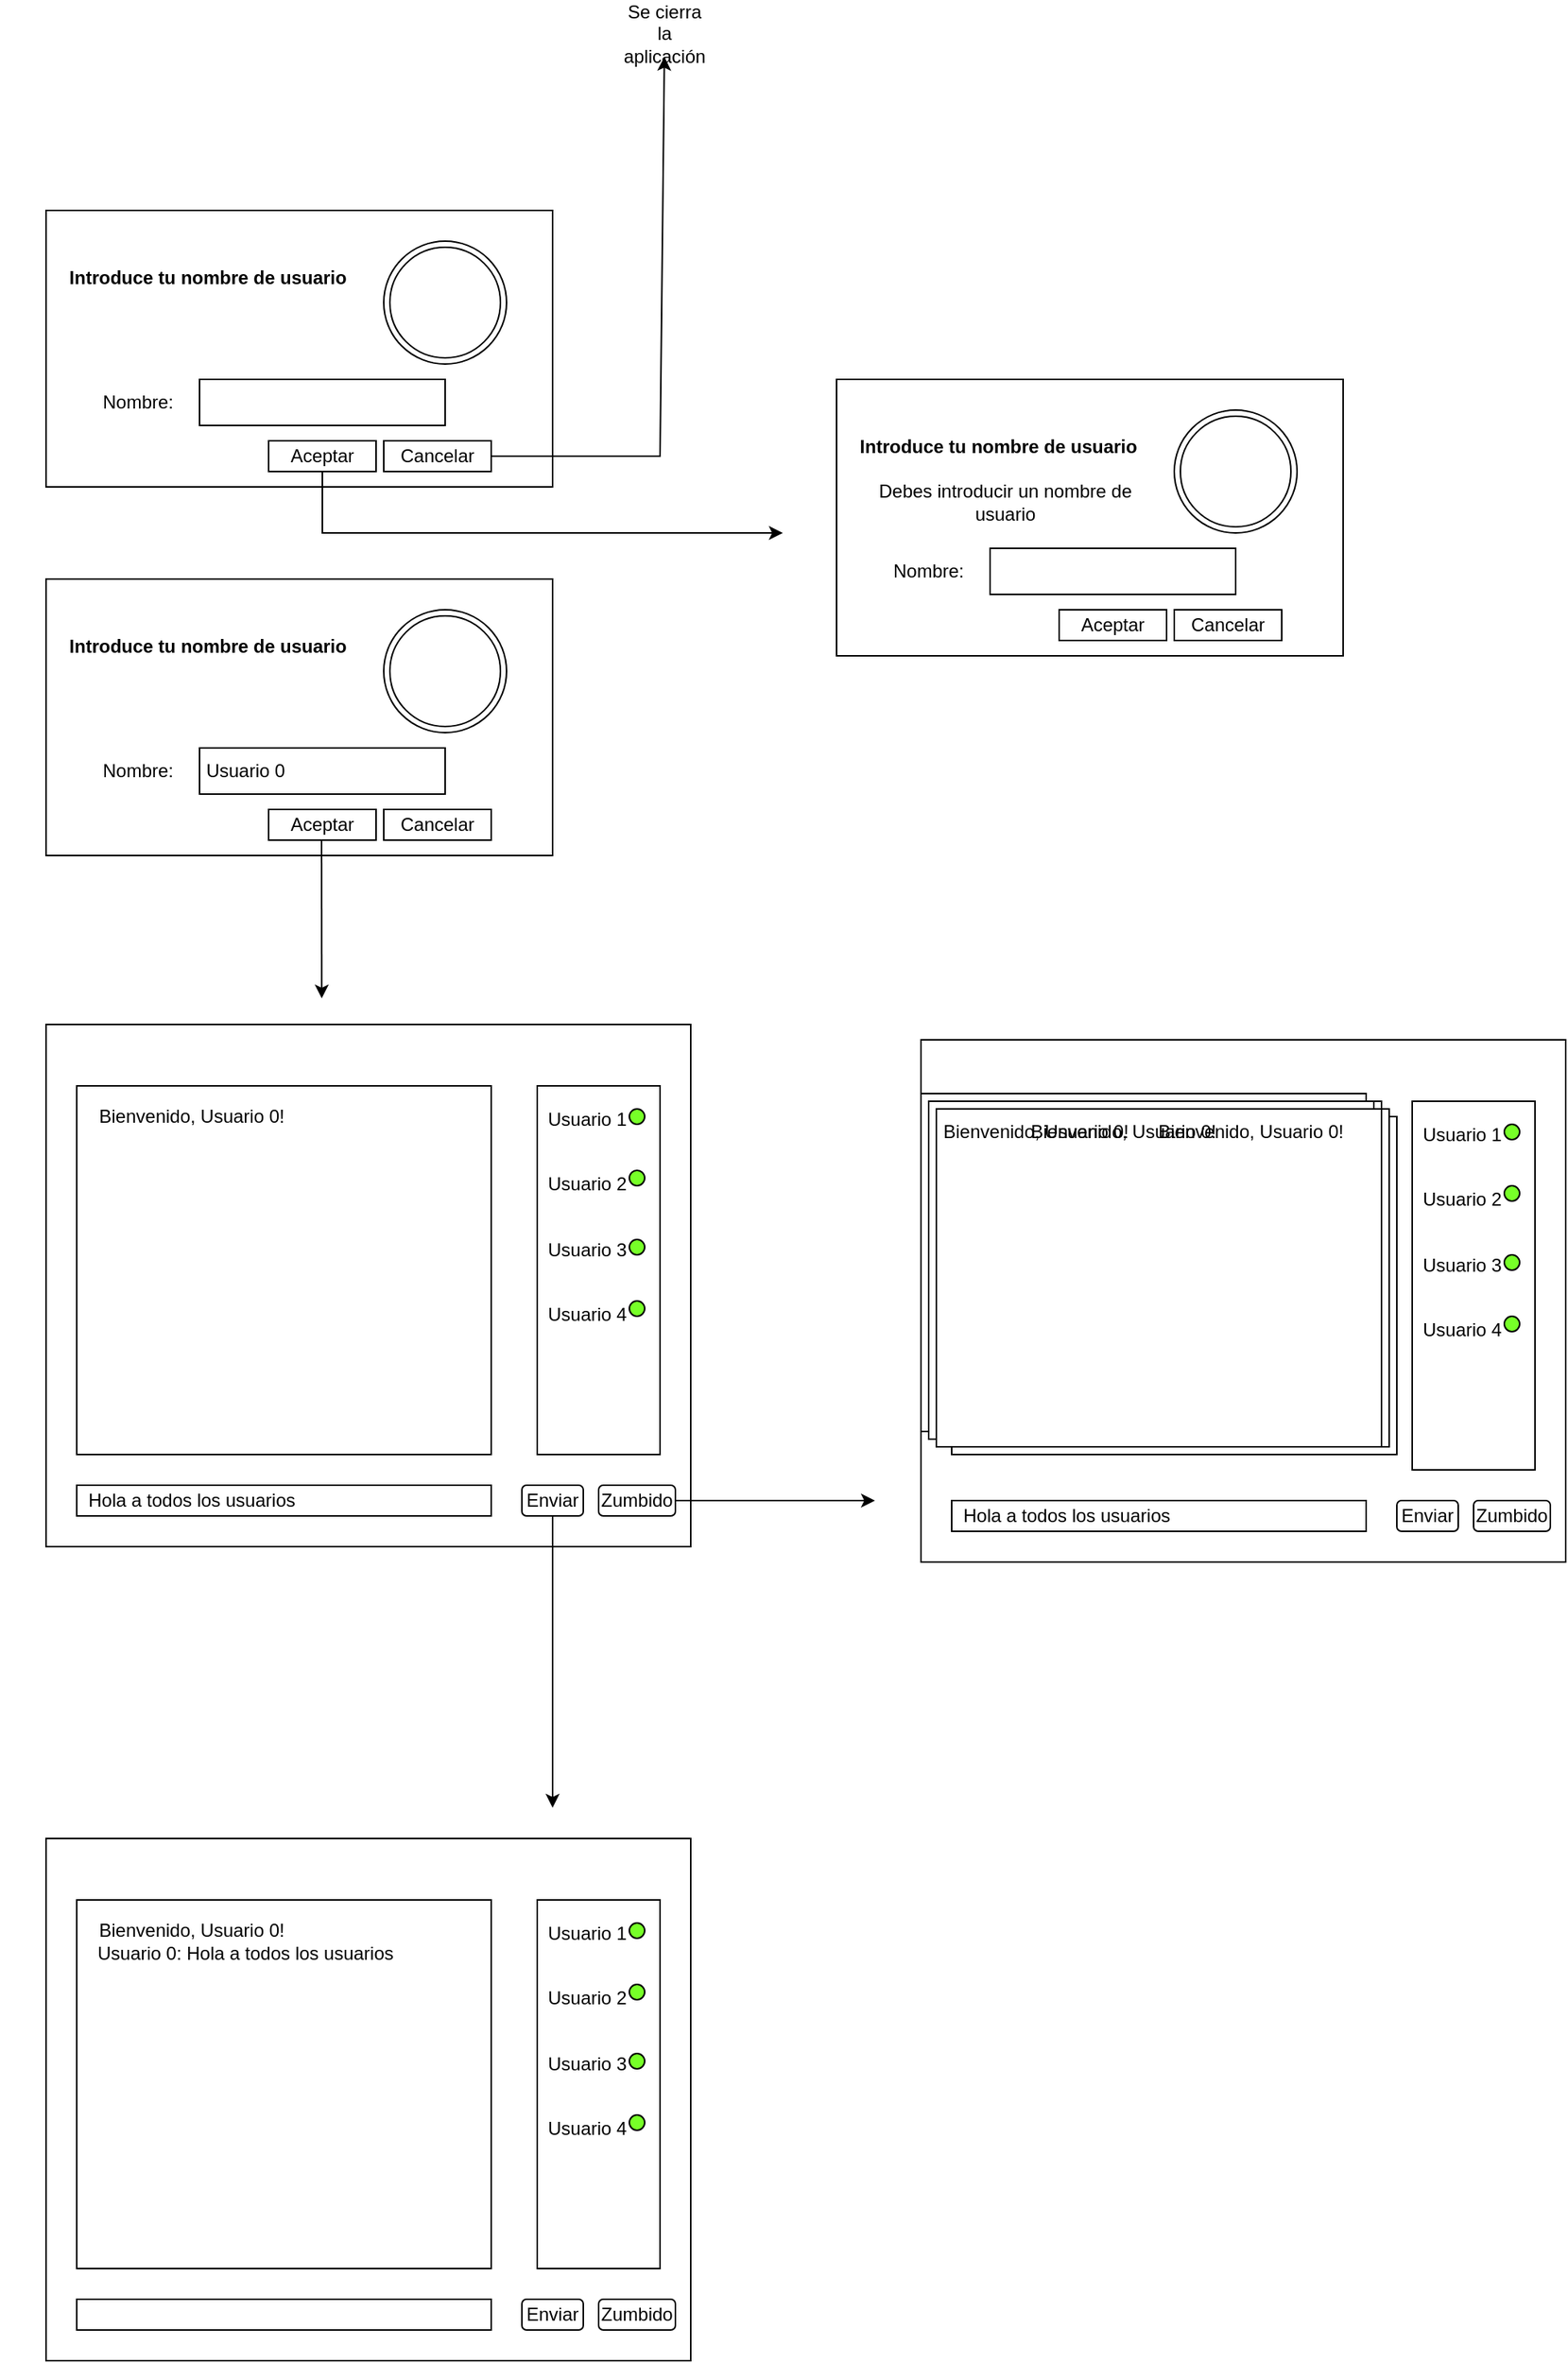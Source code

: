 <mxfile version="26.0.16">
  <diagram name="Página-1" id="YK3LE2lmsFPkVxMwnubo">
    <mxGraphModel dx="1318" dy="1680" grid="1" gridSize="10" guides="1" tooltips="1" connect="1" arrows="1" fold="1" page="1" pageScale="1" pageWidth="827" pageHeight="1169" math="0" shadow="0">
      <root>
        <mxCell id="0" />
        <mxCell id="1" parent="0" />
        <mxCell id="Vnj8ahKII1eqrUuesVkK-2" value="" style="rounded=0;whiteSpace=wrap;html=1;" vertex="1" parent="1">
          <mxGeometry x="40" y="40" width="330" height="180" as="geometry" />
        </mxCell>
        <mxCell id="Vnj8ahKII1eqrUuesVkK-3" value="" style="ellipse;shape=doubleEllipse;whiteSpace=wrap;html=1;aspect=fixed;" vertex="1" parent="1">
          <mxGeometry x="260" y="60" width="80" height="80" as="geometry" />
        </mxCell>
        <mxCell id="Vnj8ahKII1eqrUuesVkK-4" value="&lt;font style=&quot;font-size: 12px;&quot;&gt;Introduce tu nombre de usuario&lt;/font&gt;" style="text;strokeColor=none;fillColor=none;html=1;fontSize=24;fontStyle=1;verticalAlign=middle;align=center;" vertex="1" parent="1">
          <mxGeometry x="10" y="80" width="270" as="geometry" />
        </mxCell>
        <mxCell id="Vnj8ahKII1eqrUuesVkK-5" value="Nombre:" style="text;html=1;align=center;verticalAlign=middle;whiteSpace=wrap;rounded=0;" vertex="1" parent="1">
          <mxGeometry x="70" y="150" width="60" height="30" as="geometry" />
        </mxCell>
        <mxCell id="Vnj8ahKII1eqrUuesVkK-6" value="" style="rounded=0;whiteSpace=wrap;html=1;" vertex="1" parent="1">
          <mxGeometry x="140" y="150" width="160" height="30" as="geometry" />
        </mxCell>
        <mxCell id="Vnj8ahKII1eqrUuesVkK-7" value="Aceptar" style="rounded=0;whiteSpace=wrap;html=1;" vertex="1" parent="1">
          <mxGeometry x="185" y="190" width="70" height="20" as="geometry" />
        </mxCell>
        <mxCell id="Vnj8ahKII1eqrUuesVkK-8" value="Cancelar" style="rounded=0;whiteSpace=wrap;html=1;" vertex="1" parent="1">
          <mxGeometry x="260" y="190" width="70" height="20" as="geometry" />
        </mxCell>
        <mxCell id="Vnj8ahKII1eqrUuesVkK-9" value="" style="rounded=0;whiteSpace=wrap;html=1;" vertex="1" parent="1">
          <mxGeometry x="40" y="330" width="420" height="340" as="geometry" />
        </mxCell>
        <mxCell id="Vnj8ahKII1eqrUuesVkK-10" value="" style="endArrow=classic;html=1;rounded=0;exitX=0.533;exitY=0.983;exitDx=0;exitDy=0;exitPerimeter=0;" edge="1" parent="1">
          <mxGeometry width="50" height="50" relative="1" as="geometry">
            <mxPoint x="219.5" y="210.0" as="sourcePoint" />
            <mxPoint x="219.61" y="313.06" as="targetPoint" />
          </mxGeometry>
        </mxCell>
        <mxCell id="Vnj8ahKII1eqrUuesVkK-11" value="" style="rounded=0;whiteSpace=wrap;html=1;" vertex="1" parent="1">
          <mxGeometry x="360" y="370" width="80" height="240" as="geometry" />
        </mxCell>
        <mxCell id="Vnj8ahKII1eqrUuesVkK-12" value="" style="rounded=0;whiteSpace=wrap;html=1;" vertex="1" parent="1">
          <mxGeometry x="60" y="370" width="270" height="240" as="geometry" />
        </mxCell>
        <mxCell id="Vnj8ahKII1eqrUuesVkK-13" value="" style="rounded=0;whiteSpace=wrap;html=1;" vertex="1" parent="1">
          <mxGeometry x="60" y="630" width="270" height="20" as="geometry" />
        </mxCell>
        <mxCell id="Vnj8ahKII1eqrUuesVkK-14" value="Enviar" style="rounded=1;whiteSpace=wrap;html=1;" vertex="1" parent="1">
          <mxGeometry x="350" y="630" width="40" height="20" as="geometry" />
        </mxCell>
        <mxCell id="Vnj8ahKII1eqrUuesVkK-15" value="Zumbido" style="rounded=1;whiteSpace=wrap;html=1;" vertex="1" parent="1">
          <mxGeometry x="400" y="630" width="50" height="20" as="geometry" />
        </mxCell>
        <mxCell id="Vnj8ahKII1eqrUuesVkK-17" value="" style="shape=table;startSize=0;container=1;collapsible=0;childLayout=tableLayout;fontSize=11;fillColor=none;strokeColor=none;" vertex="1" parent="1">
          <mxGeometry x="360" y="370" width="80" height="170" as="geometry" />
        </mxCell>
        <mxCell id="Vnj8ahKII1eqrUuesVkK-18" value="" style="shape=tableRow;horizontal=0;startSize=0;swimlaneHead=0;swimlaneBody=0;strokeColor=inherit;top=0;left=0;bottom=0;right=0;collapsible=0;dropTarget=0;fillColor=none;points=[[0,0.5],[1,0.5]];portConstraint=eastwest;fontSize=16;" vertex="1" parent="Vnj8ahKII1eqrUuesVkK-17">
          <mxGeometry width="80" height="43" as="geometry" />
        </mxCell>
        <mxCell id="Vnj8ahKII1eqrUuesVkK-19" value="Usuario 1" style="shape=partialRectangle;html=1;whiteSpace=wrap;connectable=0;strokeColor=inherit;overflow=hidden;fillColor=none;top=0;left=0;bottom=0;right=0;pointerEvents=1;fontSize=12;align=left;spacingLeft=5;" vertex="1" parent="Vnj8ahKII1eqrUuesVkK-18">
          <mxGeometry width="80" height="43" as="geometry">
            <mxRectangle width="80" height="43" as="alternateBounds" />
          </mxGeometry>
        </mxCell>
        <mxCell id="Vnj8ahKII1eqrUuesVkK-20" value="" style="shape=tableRow;horizontal=0;startSize=0;swimlaneHead=0;swimlaneBody=0;strokeColor=inherit;top=0;left=0;bottom=0;right=0;collapsible=0;dropTarget=0;fillColor=none;points=[[0,0.5],[1,0.5]];portConstraint=eastwest;fontSize=16;" vertex="1" parent="Vnj8ahKII1eqrUuesVkK-17">
          <mxGeometry y="43" width="80" height="42" as="geometry" />
        </mxCell>
        <mxCell id="Vnj8ahKII1eqrUuesVkK-21" value="Usuario 2" style="shape=partialRectangle;html=1;whiteSpace=wrap;connectable=0;strokeColor=inherit;overflow=hidden;fillColor=none;top=0;left=0;bottom=0;right=0;pointerEvents=1;fontSize=12;align=left;spacingLeft=5;" vertex="1" parent="Vnj8ahKII1eqrUuesVkK-20">
          <mxGeometry width="80" height="42" as="geometry">
            <mxRectangle width="80" height="42" as="alternateBounds" />
          </mxGeometry>
        </mxCell>
        <mxCell id="Vnj8ahKII1eqrUuesVkK-22" value="" style="shape=tableRow;horizontal=0;startSize=0;swimlaneHead=0;swimlaneBody=0;strokeColor=inherit;top=0;left=0;bottom=0;right=0;collapsible=0;dropTarget=0;fillColor=none;points=[[0,0.5],[1,0.5]];portConstraint=eastwest;fontSize=16;" vertex="1" parent="Vnj8ahKII1eqrUuesVkK-17">
          <mxGeometry y="85" width="80" height="43" as="geometry" />
        </mxCell>
        <mxCell id="Vnj8ahKII1eqrUuesVkK-23" value="Usuario 3" style="shape=partialRectangle;html=1;whiteSpace=wrap;connectable=0;strokeColor=inherit;overflow=hidden;fillColor=none;top=0;left=0;bottom=0;right=0;pointerEvents=1;fontSize=12;align=left;spacingLeft=5;" vertex="1" parent="Vnj8ahKII1eqrUuesVkK-22">
          <mxGeometry width="80" height="43" as="geometry">
            <mxRectangle width="80" height="43" as="alternateBounds" />
          </mxGeometry>
        </mxCell>
        <mxCell id="Vnj8ahKII1eqrUuesVkK-24" style="shape=tableRow;horizontal=0;startSize=0;swimlaneHead=0;swimlaneBody=0;strokeColor=inherit;top=0;left=0;bottom=0;right=0;collapsible=0;dropTarget=0;fillColor=none;points=[[0,0.5],[1,0.5]];portConstraint=eastwest;fontSize=16;" vertex="1" parent="Vnj8ahKII1eqrUuesVkK-17">
          <mxGeometry y="128" width="80" height="42" as="geometry" />
        </mxCell>
        <mxCell id="Vnj8ahKII1eqrUuesVkK-25" value="Usuario 4" style="shape=partialRectangle;html=1;whiteSpace=wrap;connectable=0;strokeColor=inherit;overflow=hidden;fillColor=none;top=0;left=0;bottom=0;right=0;pointerEvents=1;fontSize=12;align=left;spacingLeft=5;" vertex="1" parent="Vnj8ahKII1eqrUuesVkK-24">
          <mxGeometry width="80" height="42" as="geometry">
            <mxRectangle width="80" height="42" as="alternateBounds" />
          </mxGeometry>
        </mxCell>
        <mxCell id="Vnj8ahKII1eqrUuesVkK-26" value="Bienvenido, Usuario 0!" style="text;html=1;align=center;verticalAlign=middle;whiteSpace=wrap;rounded=0;" vertex="1" parent="1">
          <mxGeometry x="50" y="380" width="170" height="20" as="geometry" />
        </mxCell>
        <mxCell id="Vnj8ahKII1eqrUuesVkK-27" value="" style="ellipse;whiteSpace=wrap;html=1;aspect=fixed;fillColor=light-dark(#77FF28,var(--ge-dark-color, #121212));" vertex="1" parent="1">
          <mxGeometry x="420" y="385" width="10" height="10" as="geometry" />
        </mxCell>
        <mxCell id="Vnj8ahKII1eqrUuesVkK-32" value="" style="ellipse;whiteSpace=wrap;html=1;aspect=fixed;fillColor=light-dark(#77FF28,#000000);" vertex="1" parent="1">
          <mxGeometry x="420" y="425" width="10" height="10" as="geometry" />
        </mxCell>
        <mxCell id="Vnj8ahKII1eqrUuesVkK-33" value="" style="ellipse;whiteSpace=wrap;html=1;aspect=fixed;fillColor=light-dark(#77FF28,#000000);" vertex="1" parent="1">
          <mxGeometry x="420" y="470" width="10" height="10" as="geometry" />
        </mxCell>
        <mxCell id="Vnj8ahKII1eqrUuesVkK-34" value="" style="ellipse;whiteSpace=wrap;html=1;aspect=fixed;fillColor=light-dark(#77FF28,#000000);" vertex="1" parent="1">
          <mxGeometry x="420" y="510" width="10" height="10" as="geometry" />
        </mxCell>
        <mxCell id="Vnj8ahKII1eqrUuesVkK-35" value="Usuario 0" style="text;html=1;align=center;verticalAlign=middle;whiteSpace=wrap;rounded=0;" vertex="1" parent="1">
          <mxGeometry x="140" y="150" width="60" height="30" as="geometry" />
        </mxCell>
        <mxCell id="Vnj8ahKII1eqrUuesVkK-36" value="Hola a todos los usuarios" style="text;html=1;align=center;verticalAlign=middle;whiteSpace=wrap;rounded=0;" vertex="1" parent="1">
          <mxGeometry x="50" y="635" width="170" height="10" as="geometry" />
        </mxCell>
        <mxCell id="Vnj8ahKII1eqrUuesVkK-37" value="" style="rounded=0;whiteSpace=wrap;html=1;" vertex="1" parent="1">
          <mxGeometry x="40" y="860" width="420" height="340" as="geometry" />
        </mxCell>
        <mxCell id="Vnj8ahKII1eqrUuesVkK-38" value="" style="rounded=0;whiteSpace=wrap;html=1;" vertex="1" parent="1">
          <mxGeometry x="360" y="900" width="80" height="240" as="geometry" />
        </mxCell>
        <mxCell id="Vnj8ahKII1eqrUuesVkK-39" value="" style="rounded=0;whiteSpace=wrap;html=1;" vertex="1" parent="1">
          <mxGeometry x="60" y="900" width="270" height="240" as="geometry" />
        </mxCell>
        <mxCell id="Vnj8ahKII1eqrUuesVkK-40" value="" style="rounded=0;whiteSpace=wrap;html=1;" vertex="1" parent="1">
          <mxGeometry x="60" y="1160" width="270" height="20" as="geometry" />
        </mxCell>
        <mxCell id="Vnj8ahKII1eqrUuesVkK-41" value="Enviar" style="rounded=1;whiteSpace=wrap;html=1;" vertex="1" parent="1">
          <mxGeometry x="350" y="1160" width="40" height="20" as="geometry" />
        </mxCell>
        <mxCell id="Vnj8ahKII1eqrUuesVkK-42" value="Zumbido" style="rounded=1;whiteSpace=wrap;html=1;" vertex="1" parent="1">
          <mxGeometry x="400" y="1160" width="50" height="20" as="geometry" />
        </mxCell>
        <mxCell id="Vnj8ahKII1eqrUuesVkK-43" value="" style="shape=table;startSize=0;container=1;collapsible=0;childLayout=tableLayout;fontSize=11;fillColor=none;strokeColor=none;" vertex="1" parent="1">
          <mxGeometry x="360" y="900" width="80" height="170" as="geometry" />
        </mxCell>
        <mxCell id="Vnj8ahKII1eqrUuesVkK-44" value="" style="shape=tableRow;horizontal=0;startSize=0;swimlaneHead=0;swimlaneBody=0;strokeColor=inherit;top=0;left=0;bottom=0;right=0;collapsible=0;dropTarget=0;fillColor=none;points=[[0,0.5],[1,0.5]];portConstraint=eastwest;fontSize=16;" vertex="1" parent="Vnj8ahKII1eqrUuesVkK-43">
          <mxGeometry width="80" height="43" as="geometry" />
        </mxCell>
        <mxCell id="Vnj8ahKII1eqrUuesVkK-45" value="Usuario 1" style="shape=partialRectangle;html=1;whiteSpace=wrap;connectable=0;strokeColor=inherit;overflow=hidden;fillColor=none;top=0;left=0;bottom=0;right=0;pointerEvents=1;fontSize=12;align=left;spacingLeft=5;" vertex="1" parent="Vnj8ahKII1eqrUuesVkK-44">
          <mxGeometry width="80" height="43" as="geometry">
            <mxRectangle width="80" height="43" as="alternateBounds" />
          </mxGeometry>
        </mxCell>
        <mxCell id="Vnj8ahKII1eqrUuesVkK-46" value="" style="shape=tableRow;horizontal=0;startSize=0;swimlaneHead=0;swimlaneBody=0;strokeColor=inherit;top=0;left=0;bottom=0;right=0;collapsible=0;dropTarget=0;fillColor=none;points=[[0,0.5],[1,0.5]];portConstraint=eastwest;fontSize=16;" vertex="1" parent="Vnj8ahKII1eqrUuesVkK-43">
          <mxGeometry y="43" width="80" height="42" as="geometry" />
        </mxCell>
        <mxCell id="Vnj8ahKII1eqrUuesVkK-47" value="Usuario 2" style="shape=partialRectangle;html=1;whiteSpace=wrap;connectable=0;strokeColor=inherit;overflow=hidden;fillColor=none;top=0;left=0;bottom=0;right=0;pointerEvents=1;fontSize=12;align=left;spacingLeft=5;" vertex="1" parent="Vnj8ahKII1eqrUuesVkK-46">
          <mxGeometry width="80" height="42" as="geometry">
            <mxRectangle width="80" height="42" as="alternateBounds" />
          </mxGeometry>
        </mxCell>
        <mxCell id="Vnj8ahKII1eqrUuesVkK-48" value="" style="shape=tableRow;horizontal=0;startSize=0;swimlaneHead=0;swimlaneBody=0;strokeColor=inherit;top=0;left=0;bottom=0;right=0;collapsible=0;dropTarget=0;fillColor=none;points=[[0,0.5],[1,0.5]];portConstraint=eastwest;fontSize=16;" vertex="1" parent="Vnj8ahKII1eqrUuesVkK-43">
          <mxGeometry y="85" width="80" height="43" as="geometry" />
        </mxCell>
        <mxCell id="Vnj8ahKII1eqrUuesVkK-49" value="Usuario 3" style="shape=partialRectangle;html=1;whiteSpace=wrap;connectable=0;strokeColor=inherit;overflow=hidden;fillColor=none;top=0;left=0;bottom=0;right=0;pointerEvents=1;fontSize=12;align=left;spacingLeft=5;" vertex="1" parent="Vnj8ahKII1eqrUuesVkK-48">
          <mxGeometry width="80" height="43" as="geometry">
            <mxRectangle width="80" height="43" as="alternateBounds" />
          </mxGeometry>
        </mxCell>
        <mxCell id="Vnj8ahKII1eqrUuesVkK-50" style="shape=tableRow;horizontal=0;startSize=0;swimlaneHead=0;swimlaneBody=0;strokeColor=inherit;top=0;left=0;bottom=0;right=0;collapsible=0;dropTarget=0;fillColor=none;points=[[0,0.5],[1,0.5]];portConstraint=eastwest;fontSize=16;" vertex="1" parent="Vnj8ahKII1eqrUuesVkK-43">
          <mxGeometry y="128" width="80" height="42" as="geometry" />
        </mxCell>
        <mxCell id="Vnj8ahKII1eqrUuesVkK-51" value="Usuario 4" style="shape=partialRectangle;html=1;whiteSpace=wrap;connectable=0;strokeColor=inherit;overflow=hidden;fillColor=none;top=0;left=0;bottom=0;right=0;pointerEvents=1;fontSize=12;align=left;spacingLeft=5;" vertex="1" parent="Vnj8ahKII1eqrUuesVkK-50">
          <mxGeometry width="80" height="42" as="geometry">
            <mxRectangle width="80" height="42" as="alternateBounds" />
          </mxGeometry>
        </mxCell>
        <mxCell id="Vnj8ahKII1eqrUuesVkK-52" value="Bienvenido, Usuario 0!" style="text;html=1;align=center;verticalAlign=middle;whiteSpace=wrap;rounded=0;" vertex="1" parent="1">
          <mxGeometry x="50" y="910" width="170" height="20" as="geometry" />
        </mxCell>
        <mxCell id="Vnj8ahKII1eqrUuesVkK-53" value="" style="ellipse;whiteSpace=wrap;html=1;aspect=fixed;fillColor=light-dark(#77FF28,var(--ge-dark-color, #121212));" vertex="1" parent="1">
          <mxGeometry x="420" y="915" width="10" height="10" as="geometry" />
        </mxCell>
        <mxCell id="Vnj8ahKII1eqrUuesVkK-54" value="" style="ellipse;whiteSpace=wrap;html=1;aspect=fixed;fillColor=light-dark(#77FF28,#000000);" vertex="1" parent="1">
          <mxGeometry x="420" y="955" width="10" height="10" as="geometry" />
        </mxCell>
        <mxCell id="Vnj8ahKII1eqrUuesVkK-55" value="" style="ellipse;whiteSpace=wrap;html=1;aspect=fixed;fillColor=light-dark(#77FF28,#000000);" vertex="1" parent="1">
          <mxGeometry x="420" y="1000" width="10" height="10" as="geometry" />
        </mxCell>
        <mxCell id="Vnj8ahKII1eqrUuesVkK-56" value="" style="ellipse;whiteSpace=wrap;html=1;aspect=fixed;fillColor=light-dark(#77FF28,#000000);" vertex="1" parent="1">
          <mxGeometry x="420" y="1040" width="10" height="10" as="geometry" />
        </mxCell>
        <mxCell id="Vnj8ahKII1eqrUuesVkK-57" value="Usuario 0: Hola a todos los usuarios" style="text;html=1;align=center;verticalAlign=middle;whiteSpace=wrap;rounded=0;" vertex="1" parent="1">
          <mxGeometry x="70" y="930" width="200" height="10" as="geometry" />
        </mxCell>
        <mxCell id="Vnj8ahKII1eqrUuesVkK-58" value="" style="endArrow=classic;html=1;rounded=0;" edge="1" parent="1" source="Vnj8ahKII1eqrUuesVkK-14">
          <mxGeometry width="50" height="50" relative="1" as="geometry">
            <mxPoint x="310" y="800" as="sourcePoint" />
            <mxPoint x="370" y="840" as="targetPoint" />
          </mxGeometry>
        </mxCell>
        <mxCell id="Vnj8ahKII1eqrUuesVkK-59" value="" style="endArrow=classic;html=1;rounded=0;exitX=1;exitY=0.5;exitDx=0;exitDy=0;" edge="1" parent="1" source="Vnj8ahKII1eqrUuesVkK-15">
          <mxGeometry width="50" height="50" relative="1" as="geometry">
            <mxPoint x="470" y="645" as="sourcePoint" />
            <mxPoint x="580" y="640" as="targetPoint" />
          </mxGeometry>
        </mxCell>
        <mxCell id="Vnj8ahKII1eqrUuesVkK-60" value="" style="rounded=0;whiteSpace=wrap;html=1;" vertex="1" parent="1">
          <mxGeometry x="610" y="340" width="420" height="340" as="geometry" />
        </mxCell>
        <mxCell id="Vnj8ahKII1eqrUuesVkK-61" value="" style="rounded=0;whiteSpace=wrap;html=1;" vertex="1" parent="1">
          <mxGeometry x="930" y="380" width="80" height="240" as="geometry" />
        </mxCell>
        <mxCell id="Vnj8ahKII1eqrUuesVkK-63" value="" style="rounded=0;whiteSpace=wrap;html=1;" vertex="1" parent="1">
          <mxGeometry x="630" y="640" width="270" height="20" as="geometry" />
        </mxCell>
        <mxCell id="Vnj8ahKII1eqrUuesVkK-64" value="Enviar" style="rounded=1;whiteSpace=wrap;html=1;" vertex="1" parent="1">
          <mxGeometry x="920" y="640" width="40" height="20" as="geometry" />
        </mxCell>
        <mxCell id="Vnj8ahKII1eqrUuesVkK-65" value="Zumbido" style="rounded=1;whiteSpace=wrap;html=1;" vertex="1" parent="1">
          <mxGeometry x="970" y="640" width="50" height="20" as="geometry" />
        </mxCell>
        <mxCell id="Vnj8ahKII1eqrUuesVkK-66" value="" style="shape=table;startSize=0;container=1;collapsible=0;childLayout=tableLayout;fontSize=11;fillColor=none;strokeColor=none;" vertex="1" parent="1">
          <mxGeometry x="930" y="380" width="80" height="170" as="geometry" />
        </mxCell>
        <mxCell id="Vnj8ahKII1eqrUuesVkK-67" value="" style="shape=tableRow;horizontal=0;startSize=0;swimlaneHead=0;swimlaneBody=0;strokeColor=inherit;top=0;left=0;bottom=0;right=0;collapsible=0;dropTarget=0;fillColor=none;points=[[0,0.5],[1,0.5]];portConstraint=eastwest;fontSize=16;" vertex="1" parent="Vnj8ahKII1eqrUuesVkK-66">
          <mxGeometry width="80" height="43" as="geometry" />
        </mxCell>
        <mxCell id="Vnj8ahKII1eqrUuesVkK-68" value="Usuario 1" style="shape=partialRectangle;html=1;whiteSpace=wrap;connectable=0;strokeColor=inherit;overflow=hidden;fillColor=none;top=0;left=0;bottom=0;right=0;pointerEvents=1;fontSize=12;align=left;spacingLeft=5;" vertex="1" parent="Vnj8ahKII1eqrUuesVkK-67">
          <mxGeometry width="80" height="43" as="geometry">
            <mxRectangle width="80" height="43" as="alternateBounds" />
          </mxGeometry>
        </mxCell>
        <mxCell id="Vnj8ahKII1eqrUuesVkK-69" value="" style="shape=tableRow;horizontal=0;startSize=0;swimlaneHead=0;swimlaneBody=0;strokeColor=inherit;top=0;left=0;bottom=0;right=0;collapsible=0;dropTarget=0;fillColor=none;points=[[0,0.5],[1,0.5]];portConstraint=eastwest;fontSize=16;" vertex="1" parent="Vnj8ahKII1eqrUuesVkK-66">
          <mxGeometry y="43" width="80" height="42" as="geometry" />
        </mxCell>
        <mxCell id="Vnj8ahKII1eqrUuesVkK-70" value="Usuario 2" style="shape=partialRectangle;html=1;whiteSpace=wrap;connectable=0;strokeColor=inherit;overflow=hidden;fillColor=none;top=0;left=0;bottom=0;right=0;pointerEvents=1;fontSize=12;align=left;spacingLeft=5;" vertex="1" parent="Vnj8ahKII1eqrUuesVkK-69">
          <mxGeometry width="80" height="42" as="geometry">
            <mxRectangle width="80" height="42" as="alternateBounds" />
          </mxGeometry>
        </mxCell>
        <mxCell id="Vnj8ahKII1eqrUuesVkK-71" value="" style="shape=tableRow;horizontal=0;startSize=0;swimlaneHead=0;swimlaneBody=0;strokeColor=inherit;top=0;left=0;bottom=0;right=0;collapsible=0;dropTarget=0;fillColor=none;points=[[0,0.5],[1,0.5]];portConstraint=eastwest;fontSize=16;" vertex="1" parent="Vnj8ahKII1eqrUuesVkK-66">
          <mxGeometry y="85" width="80" height="43" as="geometry" />
        </mxCell>
        <mxCell id="Vnj8ahKII1eqrUuesVkK-72" value="Usuario 3" style="shape=partialRectangle;html=1;whiteSpace=wrap;connectable=0;strokeColor=inherit;overflow=hidden;fillColor=none;top=0;left=0;bottom=0;right=0;pointerEvents=1;fontSize=12;align=left;spacingLeft=5;" vertex="1" parent="Vnj8ahKII1eqrUuesVkK-71">
          <mxGeometry width="80" height="43" as="geometry">
            <mxRectangle width="80" height="43" as="alternateBounds" />
          </mxGeometry>
        </mxCell>
        <mxCell id="Vnj8ahKII1eqrUuesVkK-73" style="shape=tableRow;horizontal=0;startSize=0;swimlaneHead=0;swimlaneBody=0;strokeColor=inherit;top=0;left=0;bottom=0;right=0;collapsible=0;dropTarget=0;fillColor=none;points=[[0,0.5],[1,0.5]];portConstraint=eastwest;fontSize=16;" vertex="1" parent="Vnj8ahKII1eqrUuesVkK-66">
          <mxGeometry y="128" width="80" height="42" as="geometry" />
        </mxCell>
        <mxCell id="Vnj8ahKII1eqrUuesVkK-74" value="Usuario 4" style="shape=partialRectangle;html=1;whiteSpace=wrap;connectable=0;strokeColor=inherit;overflow=hidden;fillColor=none;top=0;left=0;bottom=0;right=0;pointerEvents=1;fontSize=12;align=left;spacingLeft=5;" vertex="1" parent="Vnj8ahKII1eqrUuesVkK-73">
          <mxGeometry width="80" height="42" as="geometry">
            <mxRectangle width="80" height="42" as="alternateBounds" />
          </mxGeometry>
        </mxCell>
        <mxCell id="Vnj8ahKII1eqrUuesVkK-76" value="Hola a todos los usuarios" style="text;html=1;align=center;verticalAlign=middle;whiteSpace=wrap;rounded=0;" vertex="1" parent="1">
          <mxGeometry x="620" y="645" width="170" height="10" as="geometry" />
        </mxCell>
        <mxCell id="Vnj8ahKII1eqrUuesVkK-81" value="" style="verticalLabelPosition=bottom;verticalAlign=top;html=1;shape=mxgraph.basic.layered_rect;dx=10;outlineConnect=0;whiteSpace=wrap;" vertex="1" parent="1">
          <mxGeometry x="620" y="380" width="300" height="230" as="geometry" />
        </mxCell>
        <mxCell id="Vnj8ahKII1eqrUuesVkK-82" value="" style="verticalLabelPosition=bottom;verticalAlign=top;html=1;shape=mxgraph.basic.layered_rect;dx=10;outlineConnect=0;whiteSpace=wrap;rotation=-180;" vertex="1" parent="1">
          <mxGeometry x="610" y="375" width="300" height="230" as="geometry" />
        </mxCell>
        <mxCell id="Vnj8ahKII1eqrUuesVkK-75" value="Bienvenido, Usuario 0!" style="text;html=1;align=center;verticalAlign=middle;whiteSpace=wrap;rounded=0;" vertex="1" parent="1">
          <mxGeometry x="657" y="390" width="170" height="20" as="geometry" />
        </mxCell>
        <mxCell id="Vnj8ahKII1eqrUuesVkK-83" value="Bienvenido, Usuario 0!" style="text;html=1;align=center;verticalAlign=middle;whiteSpace=wrap;rounded=0;" vertex="1" parent="1">
          <mxGeometry x="600" y="390" width="170" height="20" as="geometry" />
        </mxCell>
        <mxCell id="Vnj8ahKII1eqrUuesVkK-84" value="Bienvenido, Usuario 0!" style="text;html=1;align=center;verticalAlign=middle;whiteSpace=wrap;rounded=0;" vertex="1" parent="1">
          <mxGeometry x="740" y="390" width="170" height="20" as="geometry" />
        </mxCell>
        <mxCell id="Vnj8ahKII1eqrUuesVkK-87" value="" style="ellipse;whiteSpace=wrap;html=1;aspect=fixed;fillColor=light-dark(#77FF28,var(--ge-dark-color, #121212));" vertex="1" parent="1">
          <mxGeometry x="990" y="395" width="10" height="10" as="geometry" />
        </mxCell>
        <mxCell id="Vnj8ahKII1eqrUuesVkK-88" value="" style="ellipse;whiteSpace=wrap;html=1;aspect=fixed;fillColor=light-dark(#77FF28,#000000);" vertex="1" parent="1">
          <mxGeometry x="990" y="435" width="10" height="10" as="geometry" />
        </mxCell>
        <mxCell id="Vnj8ahKII1eqrUuesVkK-89" value="" style="ellipse;whiteSpace=wrap;html=1;aspect=fixed;fillColor=light-dark(#77FF28,#000000);" vertex="1" parent="1">
          <mxGeometry x="990" y="480" width="10" height="10" as="geometry" />
        </mxCell>
        <mxCell id="Vnj8ahKII1eqrUuesVkK-90" value="" style="ellipse;whiteSpace=wrap;html=1;aspect=fixed;fillColor=light-dark(#77FF28,#000000);" vertex="1" parent="1">
          <mxGeometry x="990" y="520" width="10" height="10" as="geometry" />
        </mxCell>
        <mxCell id="Vnj8ahKII1eqrUuesVkK-93" value="" style="rounded=0;whiteSpace=wrap;html=1;" vertex="1" parent="1">
          <mxGeometry x="40" y="-200" width="330" height="180" as="geometry" />
        </mxCell>
        <mxCell id="Vnj8ahKII1eqrUuesVkK-94" value="" style="ellipse;shape=doubleEllipse;whiteSpace=wrap;html=1;aspect=fixed;" vertex="1" parent="1">
          <mxGeometry x="260" y="-180" width="80" height="80" as="geometry" />
        </mxCell>
        <mxCell id="Vnj8ahKII1eqrUuesVkK-95" value="&lt;font style=&quot;font-size: 12px;&quot;&gt;Introduce tu nombre de usuario&lt;/font&gt;" style="text;strokeColor=none;fillColor=none;html=1;fontSize=24;fontStyle=1;verticalAlign=middle;align=center;" vertex="1" parent="1">
          <mxGeometry x="10" y="-160" width="270" as="geometry" />
        </mxCell>
        <mxCell id="Vnj8ahKII1eqrUuesVkK-96" value="Nombre:" style="text;html=1;align=center;verticalAlign=middle;whiteSpace=wrap;rounded=0;" vertex="1" parent="1">
          <mxGeometry x="70" y="-90" width="60" height="30" as="geometry" />
        </mxCell>
        <mxCell id="Vnj8ahKII1eqrUuesVkK-97" value="" style="rounded=0;whiteSpace=wrap;html=1;" vertex="1" parent="1">
          <mxGeometry x="140" y="-90" width="160" height="30" as="geometry" />
        </mxCell>
        <mxCell id="Vnj8ahKII1eqrUuesVkK-98" value="Cancelar" style="rounded=0;whiteSpace=wrap;html=1;" vertex="1" parent="1">
          <mxGeometry x="260" y="-50" width="70" height="20" as="geometry" />
        </mxCell>
        <mxCell id="Vnj8ahKII1eqrUuesVkK-99" value="Aceptar" style="rounded=0;whiteSpace=wrap;html=1;" vertex="1" parent="1">
          <mxGeometry x="185" y="-50" width="70" height="20" as="geometry" />
        </mxCell>
        <mxCell id="Vnj8ahKII1eqrUuesVkK-100" value="" style="endArrow=classic;html=1;rounded=0;exitX=0.5;exitY=1;exitDx=0;exitDy=0;" edge="1" parent="1" source="Vnj8ahKII1eqrUuesVkK-99">
          <mxGeometry width="50" height="50" relative="1" as="geometry">
            <mxPoint x="330" y="40" as="sourcePoint" />
            <mxPoint x="520" y="10" as="targetPoint" />
            <Array as="points">
              <mxPoint x="220" y="10" />
            </Array>
          </mxGeometry>
        </mxCell>
        <mxCell id="Vnj8ahKII1eqrUuesVkK-101" value="" style="rounded=0;whiteSpace=wrap;html=1;" vertex="1" parent="1">
          <mxGeometry x="555" y="-90" width="330" height="180" as="geometry" />
        </mxCell>
        <mxCell id="Vnj8ahKII1eqrUuesVkK-102" value="" style="ellipse;shape=doubleEllipse;whiteSpace=wrap;html=1;aspect=fixed;" vertex="1" parent="1">
          <mxGeometry x="775" y="-70" width="80" height="80" as="geometry" />
        </mxCell>
        <mxCell id="Vnj8ahKII1eqrUuesVkK-103" value="&lt;font style=&quot;font-size: 12px;&quot;&gt;Introduce tu nombre de usuario&lt;/font&gt;" style="text;strokeColor=none;fillColor=none;html=1;fontSize=24;fontStyle=1;verticalAlign=middle;align=center;" vertex="1" parent="1">
          <mxGeometry x="525" y="-50" width="270" as="geometry" />
        </mxCell>
        <mxCell id="Vnj8ahKII1eqrUuesVkK-104" value="Nombre:" style="text;html=1;align=center;verticalAlign=middle;whiteSpace=wrap;rounded=0;" vertex="1" parent="1">
          <mxGeometry x="585" y="20" width="60" height="30" as="geometry" />
        </mxCell>
        <mxCell id="Vnj8ahKII1eqrUuesVkK-105" value="" style="rounded=0;whiteSpace=wrap;html=1;" vertex="1" parent="1">
          <mxGeometry x="655" y="20" width="160" height="30" as="geometry" />
        </mxCell>
        <mxCell id="Vnj8ahKII1eqrUuesVkK-106" value="Cancelar" style="rounded=0;whiteSpace=wrap;html=1;" vertex="1" parent="1">
          <mxGeometry x="775" y="60" width="70" height="20" as="geometry" />
        </mxCell>
        <mxCell id="Vnj8ahKII1eqrUuesVkK-107" value="Aceptar" style="rounded=0;whiteSpace=wrap;html=1;" vertex="1" parent="1">
          <mxGeometry x="700" y="60" width="70" height="20" as="geometry" />
        </mxCell>
        <mxCell id="Vnj8ahKII1eqrUuesVkK-108" value="Debes introducir un nombre de usuario" style="text;html=1;align=center;verticalAlign=middle;whiteSpace=wrap;rounded=0;" vertex="1" parent="1">
          <mxGeometry x="570" y="-20" width="190" height="20" as="geometry" />
        </mxCell>
        <mxCell id="Vnj8ahKII1eqrUuesVkK-110" value="" style="endArrow=classic;html=1;rounded=0;exitX=1;exitY=0.5;exitDx=0;exitDy=0;" edge="1" parent="1" source="Vnj8ahKII1eqrUuesVkK-98" target="Vnj8ahKII1eqrUuesVkK-111">
          <mxGeometry width="50" height="50" relative="1" as="geometry">
            <mxPoint x="440" y="-210" as="sourcePoint" />
            <mxPoint x="440" y="-280" as="targetPoint" />
            <Array as="points">
              <mxPoint x="440" y="-40" />
            </Array>
          </mxGeometry>
        </mxCell>
        <mxCell id="Vnj8ahKII1eqrUuesVkK-111" value="Se cierra la aplicación" style="text;html=1;align=center;verticalAlign=middle;whiteSpace=wrap;rounded=0;" vertex="1" parent="1">
          <mxGeometry x="413" y="-330" width="60" height="30" as="geometry" />
        </mxCell>
      </root>
    </mxGraphModel>
  </diagram>
</mxfile>

